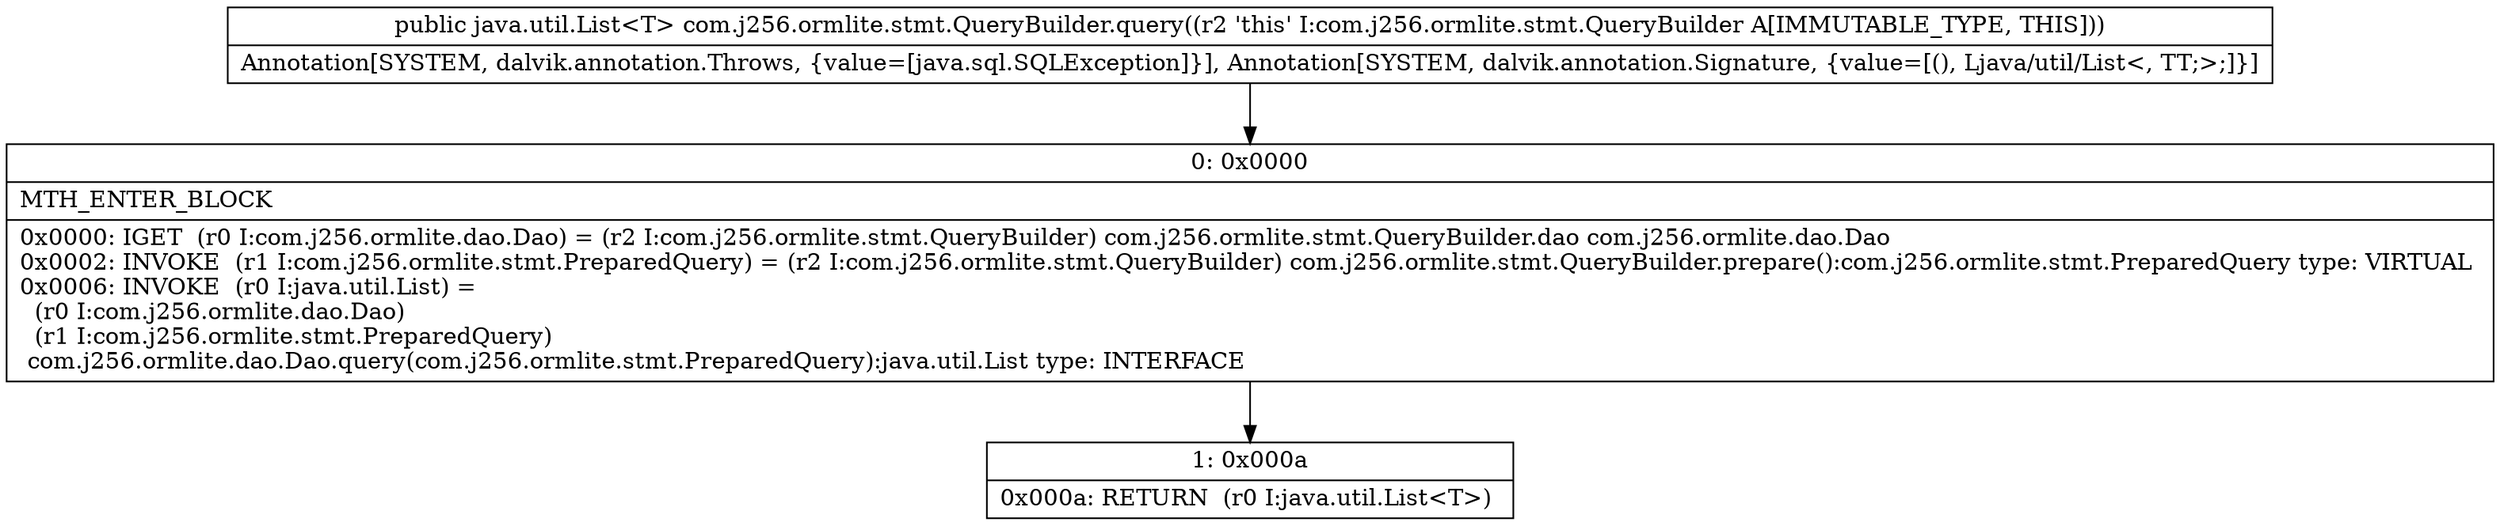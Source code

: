 digraph "CFG forcom.j256.ormlite.stmt.QueryBuilder.query()Ljava\/util\/List;" {
Node_0 [shape=record,label="{0\:\ 0x0000|MTH_ENTER_BLOCK\l|0x0000: IGET  (r0 I:com.j256.ormlite.dao.Dao) = (r2 I:com.j256.ormlite.stmt.QueryBuilder) com.j256.ormlite.stmt.QueryBuilder.dao com.j256.ormlite.dao.Dao \l0x0002: INVOKE  (r1 I:com.j256.ormlite.stmt.PreparedQuery) = (r2 I:com.j256.ormlite.stmt.QueryBuilder) com.j256.ormlite.stmt.QueryBuilder.prepare():com.j256.ormlite.stmt.PreparedQuery type: VIRTUAL \l0x0006: INVOKE  (r0 I:java.util.List) = \l  (r0 I:com.j256.ormlite.dao.Dao)\l  (r1 I:com.j256.ormlite.stmt.PreparedQuery)\l com.j256.ormlite.dao.Dao.query(com.j256.ormlite.stmt.PreparedQuery):java.util.List type: INTERFACE \l}"];
Node_1 [shape=record,label="{1\:\ 0x000a|0x000a: RETURN  (r0 I:java.util.List\<T\>) \l}"];
MethodNode[shape=record,label="{public java.util.List\<T\> com.j256.ormlite.stmt.QueryBuilder.query((r2 'this' I:com.j256.ormlite.stmt.QueryBuilder A[IMMUTABLE_TYPE, THIS]))  | Annotation[SYSTEM, dalvik.annotation.Throws, \{value=[java.sql.SQLException]\}], Annotation[SYSTEM, dalvik.annotation.Signature, \{value=[(), Ljava\/util\/List\<, TT;\>;]\}]\l}"];
MethodNode -> Node_0;
Node_0 -> Node_1;
}

